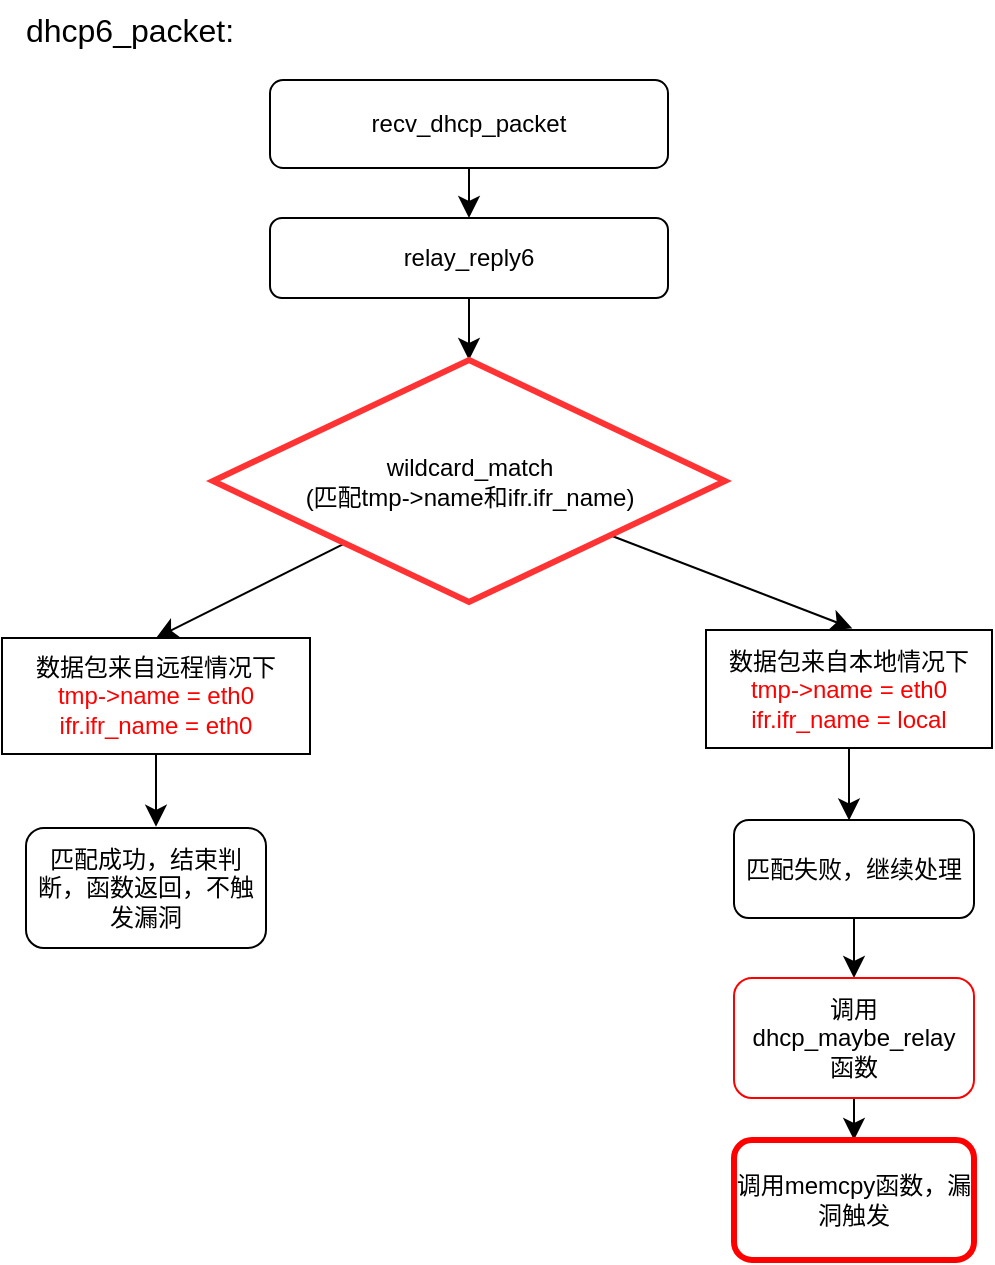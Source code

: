 <mxfile version="24.0.1" type="github">
  <diagram name="第 1 页" id="7fgJvaHBqi3yU1z7EErL">
    <mxGraphModel dx="1402" dy="1027" grid="0" gridSize="10" guides="1" tooltips="1" connect="1" arrows="1" fold="1" page="0" pageScale="1" pageWidth="827" pageHeight="1169" math="0" shadow="0">
      <root>
        <mxCell id="0" />
        <mxCell id="1" parent="0" />
        <mxCell id="WI6sbjwCtDeHjmbu1DZx-1" value="dhcp6_packet:" style="text;html=1;align=center;verticalAlign=middle;whiteSpace=wrap;rounded=0;fontSize=16;" vertex="1" parent="1">
          <mxGeometry x="-28" y="-19" width="60" height="30" as="geometry" />
        </mxCell>
        <mxCell id="WI6sbjwCtDeHjmbu1DZx-4" style="edgeStyle=none;curved=1;rounded=0;orthogonalLoop=1;jettySize=auto;html=1;exitX=0.5;exitY=1;exitDx=0;exitDy=0;fontSize=12;startSize=8;endSize=8;" edge="1" parent="1" source="WI6sbjwCtDeHjmbu1DZx-2" target="WI6sbjwCtDeHjmbu1DZx-3">
          <mxGeometry relative="1" as="geometry" />
        </mxCell>
        <mxCell id="WI6sbjwCtDeHjmbu1DZx-2" value="recv_dhcp_packet" style="rounded=1;whiteSpace=wrap;html=1;" vertex="1" parent="1">
          <mxGeometry x="72" y="21" width="199" height="44" as="geometry" />
        </mxCell>
        <mxCell id="WI6sbjwCtDeHjmbu1DZx-6" value="" style="edgeStyle=none;curved=1;rounded=0;orthogonalLoop=1;jettySize=auto;html=1;fontSize=12;startSize=8;endSize=8;" edge="1" parent="1" source="WI6sbjwCtDeHjmbu1DZx-3" target="WI6sbjwCtDeHjmbu1DZx-5">
          <mxGeometry relative="1" as="geometry" />
        </mxCell>
        <mxCell id="WI6sbjwCtDeHjmbu1DZx-3" value="relay_reply6" style="rounded=1;whiteSpace=wrap;html=1;" vertex="1" parent="1">
          <mxGeometry x="72" y="90" width="199" height="40" as="geometry" />
        </mxCell>
        <mxCell id="WI6sbjwCtDeHjmbu1DZx-10" style="edgeStyle=none;curved=1;rounded=0;orthogonalLoop=1;jettySize=auto;html=1;entryX=0.5;entryY=0;entryDx=0;entryDy=0;fontSize=12;startSize=8;endSize=8;" edge="1" parent="1" source="WI6sbjwCtDeHjmbu1DZx-5" target="WI6sbjwCtDeHjmbu1DZx-8">
          <mxGeometry relative="1" as="geometry" />
        </mxCell>
        <mxCell id="WI6sbjwCtDeHjmbu1DZx-11" style="edgeStyle=none;curved=1;rounded=0;orthogonalLoop=1;jettySize=auto;html=1;fontSize=12;startSize=8;endSize=8;" edge="1" parent="1" source="WI6sbjwCtDeHjmbu1DZx-5">
          <mxGeometry relative="1" as="geometry">
            <mxPoint x="363.2" y="295.2" as="targetPoint" />
          </mxGeometry>
        </mxCell>
        <mxCell id="WI6sbjwCtDeHjmbu1DZx-5" value="wildcard_match&lt;div&gt;(匹配tmp-&amp;gt;name和ifr.ifr_name)&lt;/div&gt;" style="rhombus;whiteSpace=wrap;html=1;strokeColor=#FF3333;strokeWidth=3;" vertex="1" parent="1">
          <mxGeometry x="43.5" y="161" width="256" height="121" as="geometry" />
        </mxCell>
        <mxCell id="WI6sbjwCtDeHjmbu1DZx-14" style="edgeStyle=none;curved=1;rounded=0;orthogonalLoop=1;jettySize=auto;html=1;fontSize=12;startSize=8;endSize=8;" edge="1" parent="1" source="WI6sbjwCtDeHjmbu1DZx-8">
          <mxGeometry relative="1" as="geometry">
            <mxPoint x="15" y="394.4" as="targetPoint" />
          </mxGeometry>
        </mxCell>
        <mxCell id="WI6sbjwCtDeHjmbu1DZx-8" value="数据包来自远程情况下&lt;div&gt;&lt;font color=&quot;#ff0000&quot;&gt;tmp-&amp;gt;name = eth0&lt;/font&gt;&lt;div&gt;&lt;font color=&quot;#ff0000&quot;&gt;ifr.ifr_name = eth0&lt;/font&gt;&lt;/div&gt;&lt;/div&gt;" style="rounded=0;whiteSpace=wrap;html=1;" vertex="1" parent="1">
          <mxGeometry x="-62" y="300" width="154" height="58" as="geometry" />
        </mxCell>
        <mxCell id="WI6sbjwCtDeHjmbu1DZx-15" style="edgeStyle=none;curved=1;rounded=0;orthogonalLoop=1;jettySize=auto;html=1;fontSize=12;startSize=8;endSize=8;" edge="1" parent="1" source="WI6sbjwCtDeHjmbu1DZx-9">
          <mxGeometry relative="1" as="geometry">
            <mxPoint x="361.5" y="391.2" as="targetPoint" />
          </mxGeometry>
        </mxCell>
        <mxCell id="WI6sbjwCtDeHjmbu1DZx-9" value="数据包来自本地情况下&lt;div&gt;&lt;font color=&quot;#ff0000&quot;&gt;tmp-&amp;gt;name = eth0&lt;/font&gt;&lt;div&gt;&lt;font color=&quot;#ff0000&quot;&gt;ifr.ifr_name = local&lt;/font&gt;&lt;/div&gt;&lt;/div&gt;" style="rounded=0;whiteSpace=wrap;html=1;" vertex="1" parent="1">
          <mxGeometry x="290" y="296" width="143" height="59" as="geometry" />
        </mxCell>
        <mxCell id="WI6sbjwCtDeHjmbu1DZx-12" value="匹配成功，结束判断，函数返回，不触发漏洞" style="rounded=1;whiteSpace=wrap;html=1;" vertex="1" parent="1">
          <mxGeometry x="-50" y="395" width="120" height="60" as="geometry" />
        </mxCell>
        <mxCell id="WI6sbjwCtDeHjmbu1DZx-19" style="edgeStyle=none;curved=1;rounded=0;orthogonalLoop=1;jettySize=auto;html=1;entryX=0.5;entryY=0;entryDx=0;entryDy=0;fontSize=12;startSize=8;endSize=8;" edge="1" parent="1" source="WI6sbjwCtDeHjmbu1DZx-13" target="WI6sbjwCtDeHjmbu1DZx-16">
          <mxGeometry relative="1" as="geometry" />
        </mxCell>
        <mxCell id="WI6sbjwCtDeHjmbu1DZx-13" value="匹配失败，继续处理" style="rounded=1;whiteSpace=wrap;html=1;" vertex="1" parent="1">
          <mxGeometry x="304" y="391" width="120" height="49" as="geometry" />
        </mxCell>
        <mxCell id="WI6sbjwCtDeHjmbu1DZx-20" style="edgeStyle=none;curved=1;rounded=0;orthogonalLoop=1;jettySize=auto;html=1;exitX=0.5;exitY=1;exitDx=0;exitDy=0;entryX=0.5;entryY=0;entryDx=0;entryDy=0;fontSize=12;startSize=8;endSize=8;" edge="1" parent="1" source="WI6sbjwCtDeHjmbu1DZx-16" target="WI6sbjwCtDeHjmbu1DZx-17">
          <mxGeometry relative="1" as="geometry" />
        </mxCell>
        <mxCell id="WI6sbjwCtDeHjmbu1DZx-16" value="调用dhcp_maybe_relay&lt;div&gt;函数&lt;/div&gt;" style="rounded=1;whiteSpace=wrap;html=1;strokeColor=#FF0000;" vertex="1" parent="1">
          <mxGeometry x="304" y="470" width="120" height="60" as="geometry" />
        </mxCell>
        <mxCell id="WI6sbjwCtDeHjmbu1DZx-17" value="调用memcpy函数，漏洞触发" style="rounded=1;whiteSpace=wrap;html=1;strokeColor=#FF0000;strokeWidth=3;" vertex="1" parent="1">
          <mxGeometry x="304" y="551" width="120" height="60" as="geometry" />
        </mxCell>
      </root>
    </mxGraphModel>
  </diagram>
</mxfile>
